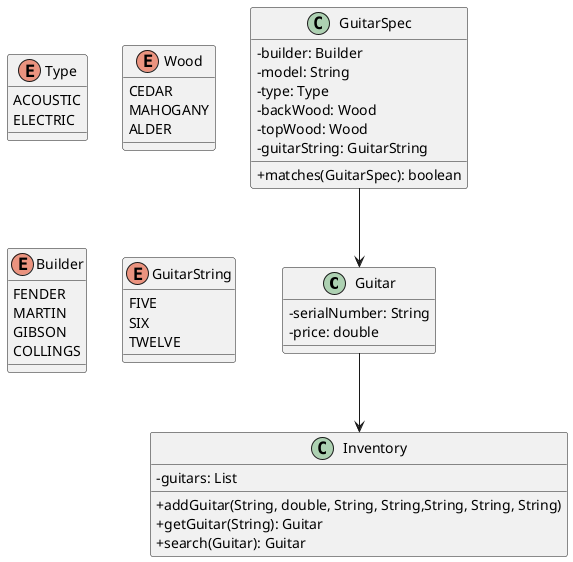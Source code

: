 @startuml
skinparam classAttributeIconSize 0

class Guitar{

-serialNumber: String
-price: double
}

class Inventory{
-guitars: List
+addGuitar(String, double, String, String,String, String, String)
+getGuitar(String): Guitar
+search(Guitar): Guitar
}
class GuitarSpec{
-builder: Builder
-model: String
-type: Type
-backWood: Wood
-topWood: Wood
-guitarString: GuitarString
+matches(GuitarSpec): boolean
}
enum Type{
ACOUSTIC
ELECTRIC
}
enum Wood{
CEDAR
MAHOGANY
ALDER
}
enum Builder{
 FENDER
 MARTIN
 GIBSON
 COLLINGS
 }
 enum GuitarString{
    FIVE
    SIX
    TWELVE
 }
 GuitarSpec --> Guitar
 Guitar --> Inventory
@enduml
